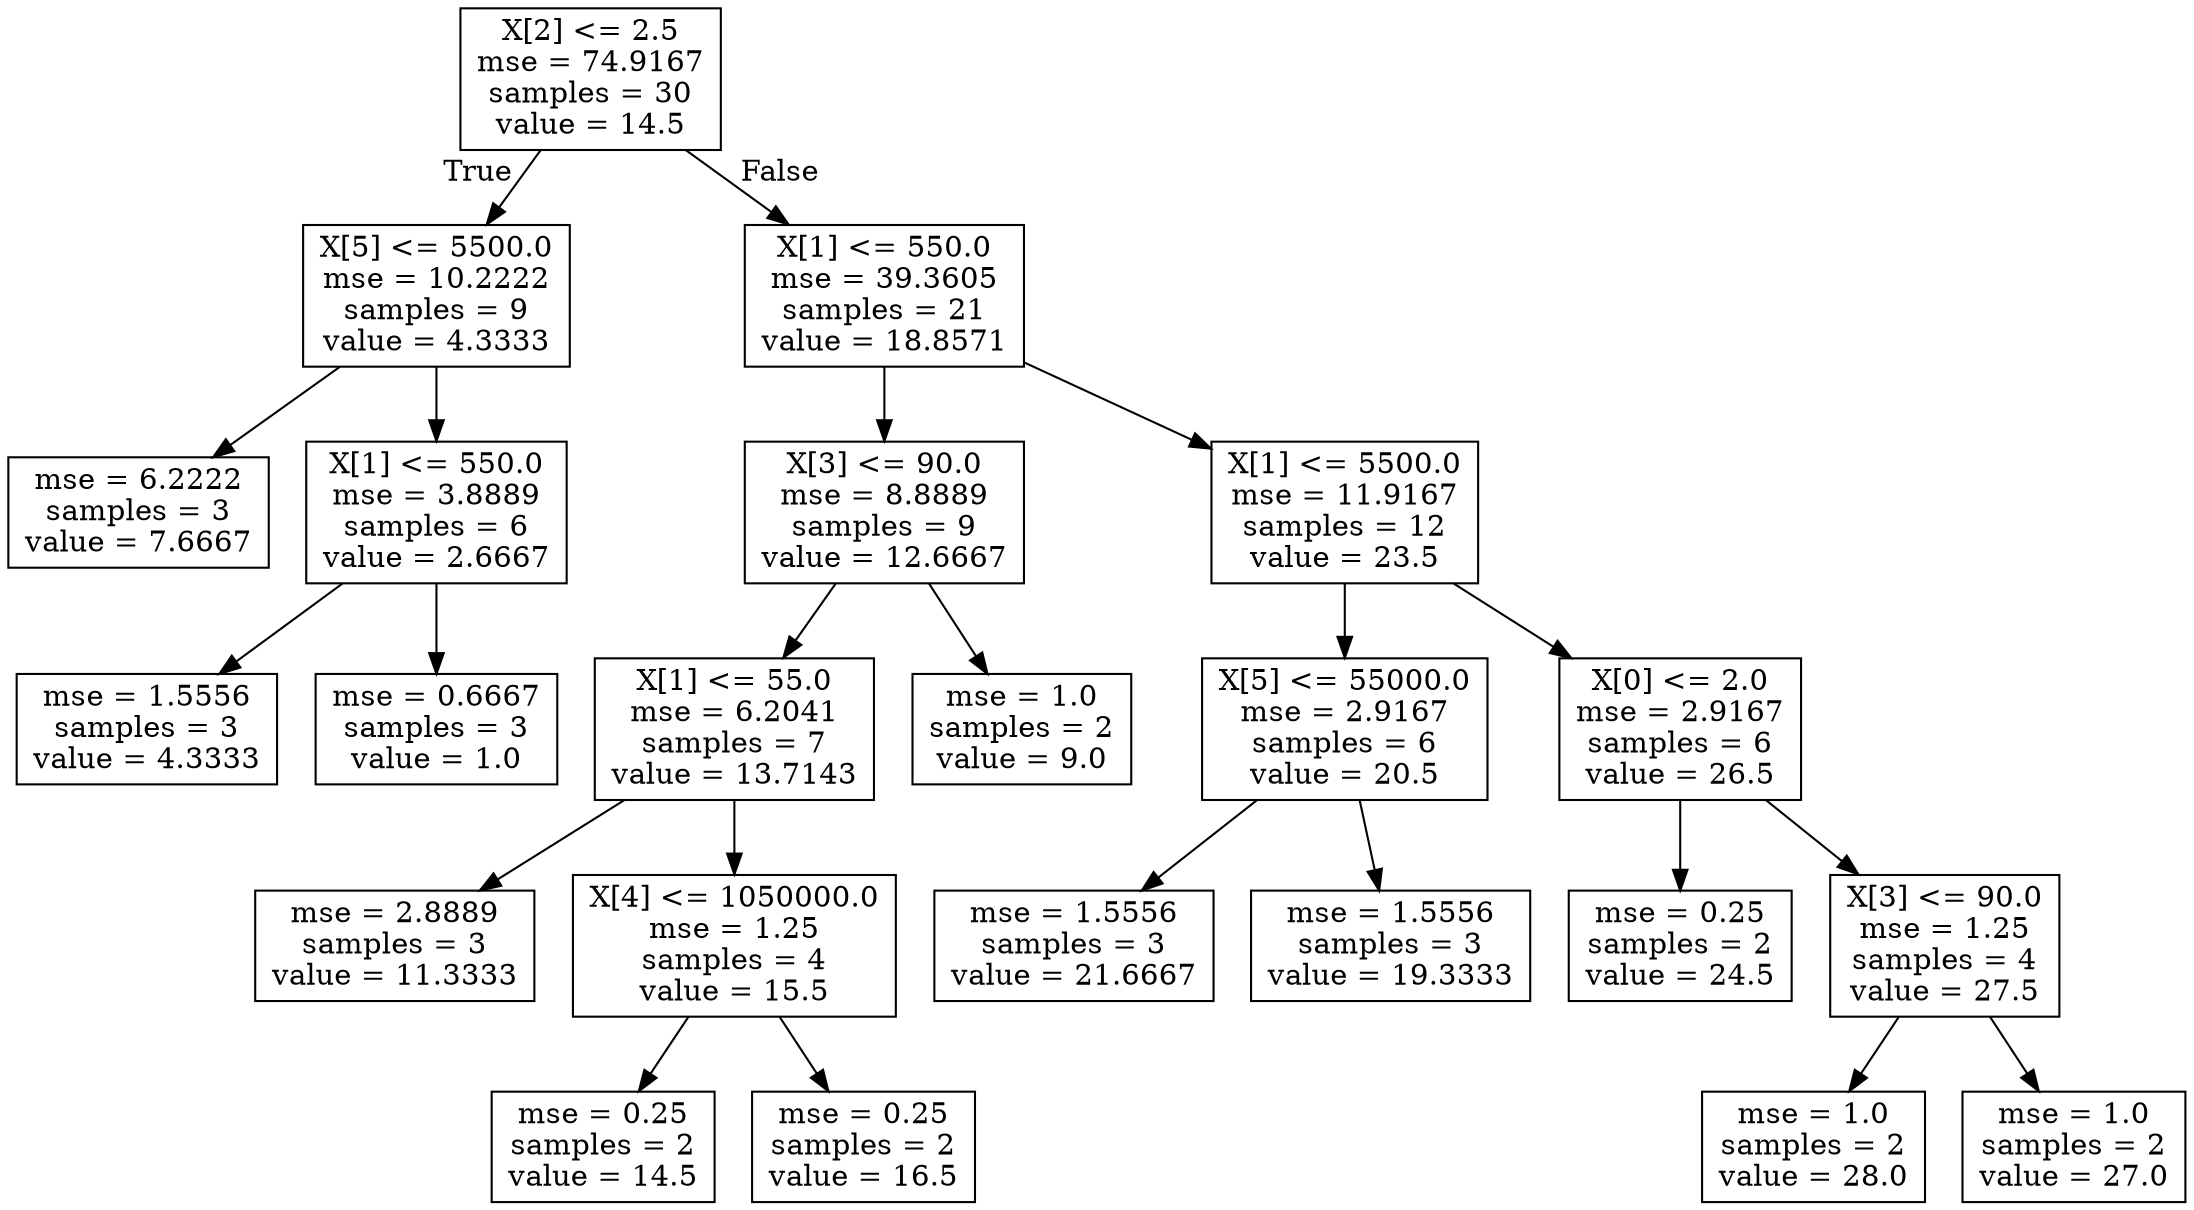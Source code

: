 digraph Tree {
node [shape=box] ;
0 [label="X[2] <= 2.5\nmse = 74.9167\nsamples = 30\nvalue = 14.5"] ;
1 [label="X[5] <= 5500.0\nmse = 10.2222\nsamples = 9\nvalue = 4.3333"] ;
0 -> 1 [labeldistance=2.5, labelangle=45, headlabel="True"] ;
2 [label="mse = 6.2222\nsamples = 3\nvalue = 7.6667"] ;
1 -> 2 ;
3 [label="X[1] <= 550.0\nmse = 3.8889\nsamples = 6\nvalue = 2.6667"] ;
1 -> 3 ;
4 [label="mse = 1.5556\nsamples = 3\nvalue = 4.3333"] ;
3 -> 4 ;
5 [label="mse = 0.6667\nsamples = 3\nvalue = 1.0"] ;
3 -> 5 ;
6 [label="X[1] <= 550.0\nmse = 39.3605\nsamples = 21\nvalue = 18.8571"] ;
0 -> 6 [labeldistance=2.5, labelangle=-45, headlabel="False"] ;
7 [label="X[3] <= 90.0\nmse = 8.8889\nsamples = 9\nvalue = 12.6667"] ;
6 -> 7 ;
8 [label="X[1] <= 55.0\nmse = 6.2041\nsamples = 7\nvalue = 13.7143"] ;
7 -> 8 ;
9 [label="mse = 2.8889\nsamples = 3\nvalue = 11.3333"] ;
8 -> 9 ;
10 [label="X[4] <= 1050000.0\nmse = 1.25\nsamples = 4\nvalue = 15.5"] ;
8 -> 10 ;
11 [label="mse = 0.25\nsamples = 2\nvalue = 14.5"] ;
10 -> 11 ;
12 [label="mse = 0.25\nsamples = 2\nvalue = 16.5"] ;
10 -> 12 ;
13 [label="mse = 1.0\nsamples = 2\nvalue = 9.0"] ;
7 -> 13 ;
14 [label="X[1] <= 5500.0\nmse = 11.9167\nsamples = 12\nvalue = 23.5"] ;
6 -> 14 ;
15 [label="X[5] <= 55000.0\nmse = 2.9167\nsamples = 6\nvalue = 20.5"] ;
14 -> 15 ;
16 [label="mse = 1.5556\nsamples = 3\nvalue = 21.6667"] ;
15 -> 16 ;
17 [label="mse = 1.5556\nsamples = 3\nvalue = 19.3333"] ;
15 -> 17 ;
18 [label="X[0] <= 2.0\nmse = 2.9167\nsamples = 6\nvalue = 26.5"] ;
14 -> 18 ;
19 [label="mse = 0.25\nsamples = 2\nvalue = 24.5"] ;
18 -> 19 ;
20 [label="X[3] <= 90.0\nmse = 1.25\nsamples = 4\nvalue = 27.5"] ;
18 -> 20 ;
21 [label="mse = 1.0\nsamples = 2\nvalue = 28.0"] ;
20 -> 21 ;
22 [label="mse = 1.0\nsamples = 2\nvalue = 27.0"] ;
20 -> 22 ;
}